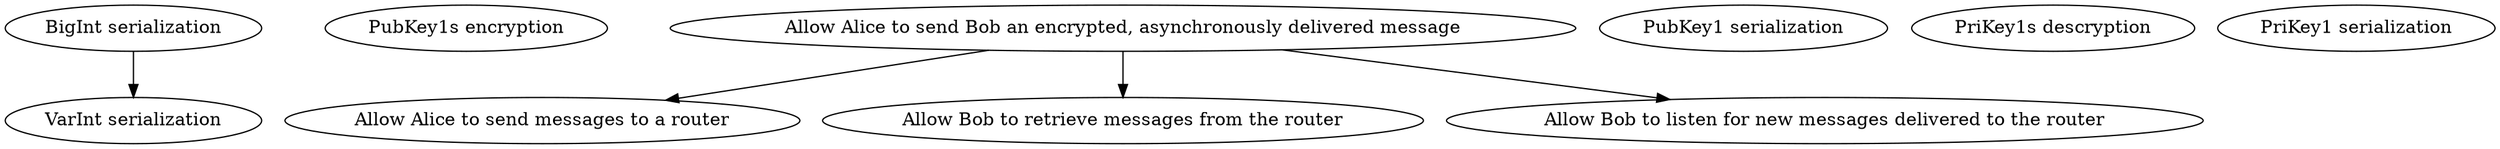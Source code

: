digraph G {
    varint_encoding [label="VarInt serialization"]
    key1_encrypt [label="PubKey1s encryption"]
    send_message [label="Allow Alice to send messages to a router"]
    bigint_encoding [label="BigInt serialization"]
    pubkey1_encoding [label="PubKey1 serialization"]
    key1_decrypt [label="PriKey1s descryption"]
    retrieve_message [label="Allow Bob to retrieve messages from the router"]
    subscribe_message [label="Allow Bob to listen for new messages delivered to the router"]
    root [label="Allow Alice to send Bob an encrypted, asynchronously delivered message"]
    prikey1_encoding [label="PriKey1 serialization"]

    bigint_encoding -> varint_encoding
    root -> subscribe_message
    root -> send_message
    root -> retrieve_message
}
